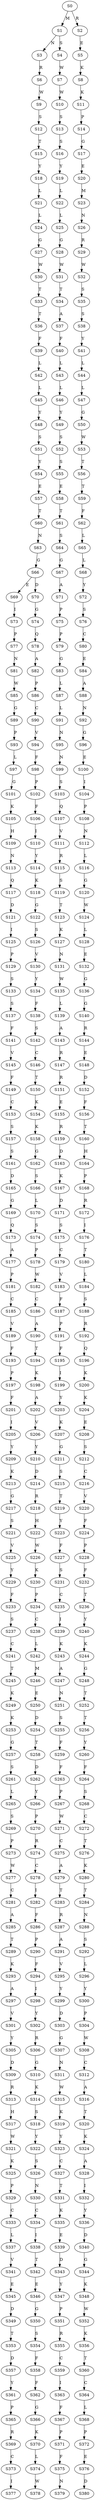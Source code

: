 strict digraph  {
	S0 -> S1 [ label = M ];
	S0 -> S2 [ label = R ];
	S1 -> S3 [ label = N ];
	S1 -> S4 [ label = S ];
	S2 -> S5 [ label = E ];
	S3 -> S6 [ label = R ];
	S4 -> S7 [ label = W ];
	S5 -> S8 [ label = K ];
	S6 -> S9 [ label = W ];
	S7 -> S10 [ label = W ];
	S8 -> S11 [ label = K ];
	S9 -> S12 [ label = S ];
	S10 -> S13 [ label = S ];
	S11 -> S14 [ label = P ];
	S12 -> S15 [ label = T ];
	S13 -> S16 [ label = S ];
	S14 -> S17 [ label = G ];
	S15 -> S18 [ label = Y ];
	S16 -> S19 [ label = Y ];
	S17 -> S20 [ label = E ];
	S18 -> S21 [ label = L ];
	S19 -> S22 [ label = L ];
	S20 -> S23 [ label = M ];
	S21 -> S24 [ label = L ];
	S22 -> S25 [ label = L ];
	S23 -> S26 [ label = N ];
	S24 -> S27 [ label = G ];
	S25 -> S28 [ label = G ];
	S26 -> S29 [ label = R ];
	S27 -> S30 [ label = W ];
	S28 -> S31 [ label = W ];
	S29 -> S32 [ label = W ];
	S30 -> S33 [ label = T ];
	S31 -> S34 [ label = T ];
	S32 -> S35 [ label = S ];
	S33 -> S36 [ label = T ];
	S34 -> S37 [ label = A ];
	S35 -> S38 [ label = S ];
	S36 -> S39 [ label = F ];
	S37 -> S40 [ label = F ];
	S38 -> S41 [ label = Y ];
	S39 -> S42 [ label = L ];
	S40 -> S43 [ label = L ];
	S41 -> S44 [ label = L ];
	S42 -> S45 [ label = L ];
	S43 -> S46 [ label = L ];
	S44 -> S47 [ label = L ];
	S45 -> S48 [ label = Y ];
	S46 -> S49 [ label = Y ];
	S47 -> S50 [ label = G ];
	S48 -> S51 [ label = S ];
	S49 -> S52 [ label = S ];
	S50 -> S53 [ label = W ];
	S51 -> S54 [ label = Y ];
	S52 -> S55 [ label = S ];
	S53 -> S56 [ label = T ];
	S54 -> S57 [ label = E ];
	S55 -> S58 [ label = E ];
	S56 -> S59 [ label = T ];
	S57 -> S60 [ label = T ];
	S58 -> S61 [ label = T ];
	S59 -> S62 [ label = F ];
	S60 -> S63 [ label = N ];
	S61 -> S64 [ label = S ];
	S62 -> S65 [ label = L ];
	S63 -> S66 [ label = G ];
	S64 -> S67 [ label = G ];
	S65 -> S68 [ label = L ];
	S66 -> S69 [ label = E ];
	S66 -> S70 [ label = D ];
	S67 -> S71 [ label = A ];
	S68 -> S72 [ label = Y ];
	S69 -> S73 [ label = I ];
	S70 -> S74 [ label = G ];
	S71 -> S75 [ label = P ];
	S72 -> S76 [ label = S ];
	S73 -> S77 [ label = P ];
	S74 -> S78 [ label = Q ];
	S75 -> S79 [ label = P ];
	S76 -> S80 [ label = C ];
	S77 -> S81 [ label = N ];
	S78 -> S82 [ label = A ];
	S79 -> S83 [ label = G ];
	S80 -> S84 [ label = E ];
	S81 -> S85 [ label = W ];
	S82 -> S86 [ label = P ];
	S83 -> S87 [ label = L ];
	S84 -> S88 [ label = A ];
	S85 -> S89 [ label = G ];
	S86 -> S90 [ label = C ];
	S87 -> S91 [ label = L ];
	S88 -> S92 [ label = N ];
	S89 -> S93 [ label = P ];
	S90 -> S94 [ label = V ];
	S91 -> S95 [ label = N ];
	S92 -> S96 [ label = G ];
	S93 -> S97 [ label = L ];
	S94 -> S98 [ label = F ];
	S95 -> S99 [ label = N ];
	S96 -> S100 [ label = E ];
	S97 -> S101 [ label = G ];
	S98 -> S102 [ label = P ];
	S99 -> S103 [ label = S ];
	S100 -> S104 [ label = I ];
	S101 -> S105 [ label = K ];
	S102 -> S106 [ label = F ];
	S103 -> S107 [ label = Q ];
	S104 -> S108 [ label = P ];
	S105 -> S109 [ label = H ];
	S106 -> S110 [ label = I ];
	S107 -> S111 [ label = V ];
	S108 -> S112 [ label = N ];
	S109 -> S113 [ label = N ];
	S110 -> S114 [ label = Y ];
	S111 -> S115 [ label = R ];
	S112 -> S116 [ label = L ];
	S113 -> S117 [ label = Q ];
	S114 -> S118 [ label = K ];
	S115 -> S119 [ label = S ];
	S116 -> S120 [ label = G ];
	S117 -> S121 [ label = D ];
	S118 -> S122 [ label = G ];
	S119 -> S123 [ label = T ];
	S120 -> S124 [ label = W ];
	S121 -> S125 [ label = I ];
	S122 -> S126 [ label = S ];
	S123 -> S127 [ label = K ];
	S124 -> S128 [ label = L ];
	S125 -> S129 [ label = P ];
	S126 -> S130 [ label = V ];
	S127 -> S131 [ label = N ];
	S128 -> S132 [ label = E ];
	S129 -> S133 [ label = S ];
	S130 -> S134 [ label = Y ];
	S131 -> S135 [ label = W ];
	S132 -> S136 [ label = G ];
	S133 -> S137 [ label = S ];
	S134 -> S138 [ label = F ];
	S135 -> S139 [ label = L ];
	S136 -> S140 [ label = G ];
	S137 -> S141 [ label = F ];
	S138 -> S142 [ label = S ];
	S139 -> S143 [ label = A ];
	S140 -> S144 [ label = R ];
	S141 -> S145 [ label = V ];
	S142 -> S146 [ label = C ];
	S143 -> S147 [ label = R ];
	S144 -> S148 [ label = E ];
	S145 -> S149 [ label = F ];
	S146 -> S150 [ label = T ];
	S147 -> S151 [ label = R ];
	S148 -> S152 [ label = D ];
	S149 -> S153 [ label = C ];
	S150 -> S154 [ label = K ];
	S151 -> S155 [ label = E ];
	S152 -> S156 [ label = F ];
	S153 -> S157 [ label = S ];
	S154 -> S158 [ label = K ];
	S155 -> S159 [ label = R ];
	S156 -> S160 [ label = T ];
	S157 -> S161 [ label = S ];
	S158 -> S162 [ label = G ];
	S159 -> S163 [ label = D ];
	S160 -> S164 [ label = H ];
	S161 -> S165 [ label = D ];
	S162 -> S166 [ label = S ];
	S163 -> S167 [ label = K ];
	S164 -> S168 [ label = P ];
	S165 -> S169 [ label = G ];
	S166 -> S170 [ label = L ];
	S167 -> S171 [ label = D ];
	S168 -> S172 [ label = R ];
	S169 -> S173 [ label = Q ];
	S170 -> S174 [ label = S ];
	S171 -> S175 [ label = S ];
	S172 -> S176 [ label = I ];
	S173 -> S177 [ label = A ];
	S174 -> S178 [ label = P ];
	S175 -> S179 [ label = C ];
	S176 -> S180 [ label = T ];
	S177 -> S181 [ label = P ];
	S178 -> S182 [ label = W ];
	S179 -> S183 [ label = V ];
	S180 -> S184 [ label = L ];
	S181 -> S185 [ label = C ];
	S182 -> S186 [ label = C ];
	S183 -> S187 [ label = F ];
	S184 -> S188 [ label = S ];
	S185 -> S189 [ label = V ];
	S186 -> S190 [ label = A ];
	S187 -> S191 [ label = P ];
	S188 -> S192 [ label = R ];
	S189 -> S193 [ label = F ];
	S190 -> S194 [ label = T ];
	S191 -> S195 [ label = F ];
	S192 -> S196 [ label = Q ];
	S193 -> S197 [ label = P ];
	S194 -> S198 [ label = K ];
	S195 -> S199 [ label = I ];
	S196 -> S200 [ label = K ];
	S197 -> S201 [ label = F ];
	S198 -> S202 [ label = A ];
	S199 -> S203 [ label = Y ];
	S200 -> S204 [ label = K ];
	S201 -> S205 [ label = I ];
	S202 -> S206 [ label = V ];
	S203 -> S207 [ label = K ];
	S204 -> S208 [ label = E ];
	S205 -> S209 [ label = Y ];
	S206 -> S210 [ label = Y ];
	S207 -> S211 [ label = G ];
	S208 -> S212 [ label = S ];
	S209 -> S213 [ label = K ];
	S210 -> S214 [ label = D ];
	S211 -> S215 [ label = S ];
	S212 -> S216 [ label = C ];
	S213 -> S217 [ label = G ];
	S214 -> S218 [ label = R ];
	S215 -> S219 [ label = T ];
	S216 -> S220 [ label = V ];
	S217 -> S221 [ label = S ];
	S218 -> S222 [ label = H ];
	S219 -> S223 [ label = Y ];
	S220 -> S224 [ label = F ];
	S221 -> S225 [ label = V ];
	S222 -> S226 [ label = W ];
	S223 -> S227 [ label = F ];
	S224 -> S228 [ label = P ];
	S225 -> S229 [ label = Y ];
	S226 -> S230 [ label = K ];
	S227 -> S231 [ label = S ];
	S228 -> S232 [ label = F ];
	S229 -> S233 [ label = F ];
	S230 -> S234 [ label = P ];
	S231 -> S235 [ label = C ];
	S232 -> S236 [ label = T ];
	S233 -> S237 [ label = S ];
	S234 -> S238 [ label = C ];
	S235 -> S239 [ label = I ];
	S236 -> S240 [ label = Y ];
	S237 -> S241 [ label = C ];
	S238 -> S242 [ label = L ];
	S239 -> S243 [ label = K ];
	S240 -> S244 [ label = K ];
	S241 -> S245 [ label = T ];
	S242 -> S246 [ label = M ];
	S243 -> S247 [ label = A ];
	S244 -> S248 [ label = G ];
	S245 -> S249 [ label = K ];
	S246 -> S250 [ label = E ];
	S247 -> S251 [ label = N ];
	S248 -> S252 [ label = T ];
	S249 -> S253 [ label = K ];
	S250 -> S254 [ label = D ];
	S251 -> S255 [ label = S ];
	S252 -> S256 [ label = T ];
	S253 -> S257 [ label = G ];
	S254 -> S258 [ label = T ];
	S255 -> S259 [ label = F ];
	S256 -> S260 [ label = Y ];
	S257 -> S261 [ label = S ];
	S258 -> S262 [ label = D ];
	S259 -> S263 [ label = F ];
	S260 -> S264 [ label = F ];
	S261 -> S265 [ label = L ];
	S262 -> S266 [ label = Y ];
	S263 -> S267 [ label = P ];
	S264 -> S268 [ label = S ];
	S265 -> S269 [ label = S ];
	S266 -> S270 [ label = P ];
	S267 -> S271 [ label = W ];
	S268 -> S272 [ label = C ];
	S269 -> S273 [ label = P ];
	S270 -> S274 [ label = R ];
	S271 -> S275 [ label = C ];
	S272 -> S276 [ label = T ];
	S273 -> S277 [ label = W ];
	S274 -> S278 [ label = C ];
	S275 -> S279 [ label = A ];
	S276 -> S280 [ label = K ];
	S277 -> S281 [ label = C ];
	S278 -> S282 [ label = I ];
	S279 -> S283 [ label = T ];
	S280 -> S284 [ label = T ];
	S281 -> S285 [ label = A ];
	S282 -> S286 [ label = F ];
	S283 -> S287 [ label = R ];
	S284 -> S288 [ label = N ];
	S285 -> S289 [ label = T ];
	S286 -> S290 [ label = P ];
	S287 -> S291 [ label = A ];
	S288 -> S292 [ label = S ];
	S289 -> S293 [ label = K ];
	S290 -> S294 [ label = F ];
	S291 -> S295 [ label = V ];
	S292 -> S296 [ label = L ];
	S293 -> S297 [ label = A ];
	S294 -> S298 [ label = I ];
	S295 -> S299 [ label = Y ];
	S296 -> S300 [ label = Y ];
	S297 -> S301 [ label = V ];
	S298 -> S302 [ label = Y ];
	S299 -> S303 [ label = D ];
	S300 -> S304 [ label = P ];
	S301 -> S305 [ label = Y ];
	S302 -> S306 [ label = R ];
	S303 -> S307 [ label = G ];
	S304 -> S308 [ label = W ];
	S305 -> S309 [ label = D ];
	S306 -> S310 [ label = G ];
	S307 -> S311 [ label = N ];
	S308 -> S312 [ label = C ];
	S309 -> S313 [ label = R ];
	S310 -> S314 [ label = K ];
	S311 -> S315 [ label = W ];
	S312 -> S316 [ label = A ];
	S313 -> S317 [ label = H ];
	S314 -> S318 [ label = S ];
	S315 -> S319 [ label = K ];
	S316 -> S320 [ label = T ];
	S317 -> S321 [ label = W ];
	S318 -> S322 [ label = Y ];
	S319 -> S323 [ label = Y ];
	S320 -> S324 [ label = K ];
	S321 -> S325 [ label = K ];
	S322 -> S326 [ label = S ];
	S323 -> S327 [ label = C ];
	S324 -> S328 [ label = A ];
	S325 -> S329 [ label = P ];
	S326 -> S330 [ label = N ];
	S327 -> S331 [ label = T ];
	S328 -> S332 [ label = I ];
	S329 -> S333 [ label = C ];
	S330 -> S334 [ label = C ];
	S331 -> S335 [ label = K ];
	S332 -> S336 [ label = Y ];
	S333 -> S337 [ label = L ];
	S334 -> S338 [ label = I ];
	S335 -> S339 [ label = E ];
	S336 -> S340 [ label = D ];
	S337 -> S341 [ label = V ];
	S338 -> S342 [ label = T ];
	S339 -> S343 [ label = D ];
	S340 -> S344 [ label = G ];
	S341 -> S345 [ label = E ];
	S342 -> S346 [ label = E ];
	S343 -> S347 [ label = Y ];
	S344 -> S348 [ label = K ];
	S345 -> S349 [ label = D ];
	S346 -> S350 [ label = G ];
	S347 -> S351 [ label = P ];
	S348 -> S352 [ label = W ];
	S349 -> S353 [ label = T ];
	S350 -> S354 [ label = S ];
	S351 -> S355 [ label = R ];
	S352 -> S356 [ label = K ];
	S353 -> S357 [ label = D ];
	S354 -> S358 [ label = F ];
	S355 -> S359 [ label = C ];
	S356 -> S360 [ label = T ];
	S357 -> S361 [ label = Y ];
	S358 -> S362 [ label = F ];
	S359 -> S363 [ label = I ];
	S360 -> S364 [ label = C ];
	S361 -> S365 [ label = P ];
	S362 -> S366 [ label = G ];
	S363 -> S367 [ label = F ];
	S364 -> S368 [ label = L ];
	S365 -> S369 [ label = R ];
	S366 -> S370 [ label = K ];
	S367 -> S371 [ label = P ];
	S368 -> S372 [ label = P ];
	S369 -> S373 [ label = C ];
	S370 -> S374 [ label = L ];
	S371 -> S375 [ label = F ];
	S372 -> S376 [ label = E ];
	S373 -> S377 [ label = I ];
	S374 -> S378 [ label = W ];
	S375 -> S379 [ label = N ];
	S376 -> S380 [ label = D ];
}
